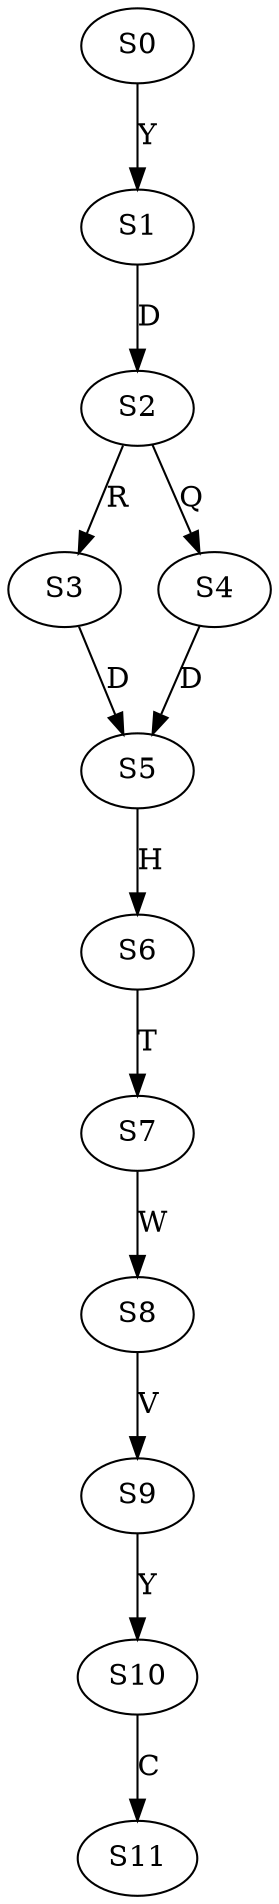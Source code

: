 strict digraph  {
	S0 -> S1 [ label = Y ];
	S1 -> S2 [ label = D ];
	S2 -> S3 [ label = R ];
	S2 -> S4 [ label = Q ];
	S3 -> S5 [ label = D ];
	S4 -> S5 [ label = D ];
	S5 -> S6 [ label = H ];
	S6 -> S7 [ label = T ];
	S7 -> S8 [ label = W ];
	S8 -> S9 [ label = V ];
	S9 -> S10 [ label = Y ];
	S10 -> S11 [ label = C ];
}
